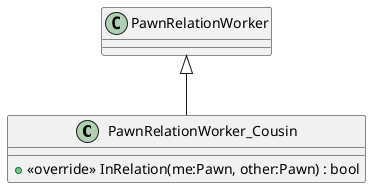 @startuml
class PawnRelationWorker_Cousin {
    + <<override>> InRelation(me:Pawn, other:Pawn) : bool
}
PawnRelationWorker <|-- PawnRelationWorker_Cousin
@enduml

